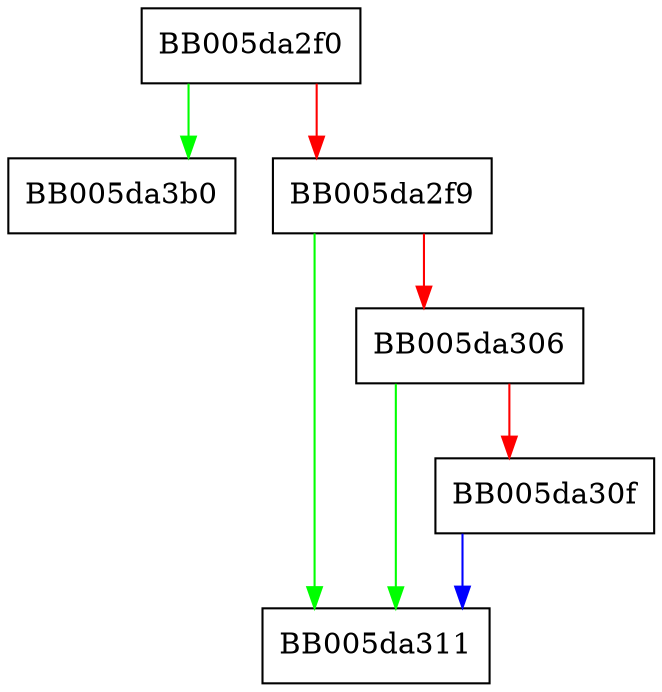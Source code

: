 digraph EVP_PKEY_CTX_free {
  node [shape="box"];
  graph [splines=ortho];
  BB005da2f0 -> BB005da3b0 [color="green"];
  BB005da2f0 -> BB005da2f9 [color="red"];
  BB005da2f9 -> BB005da311 [color="green"];
  BB005da2f9 -> BB005da306 [color="red"];
  BB005da306 -> BB005da311 [color="green"];
  BB005da306 -> BB005da30f [color="red"];
  BB005da30f -> BB005da311 [color="blue"];
}
